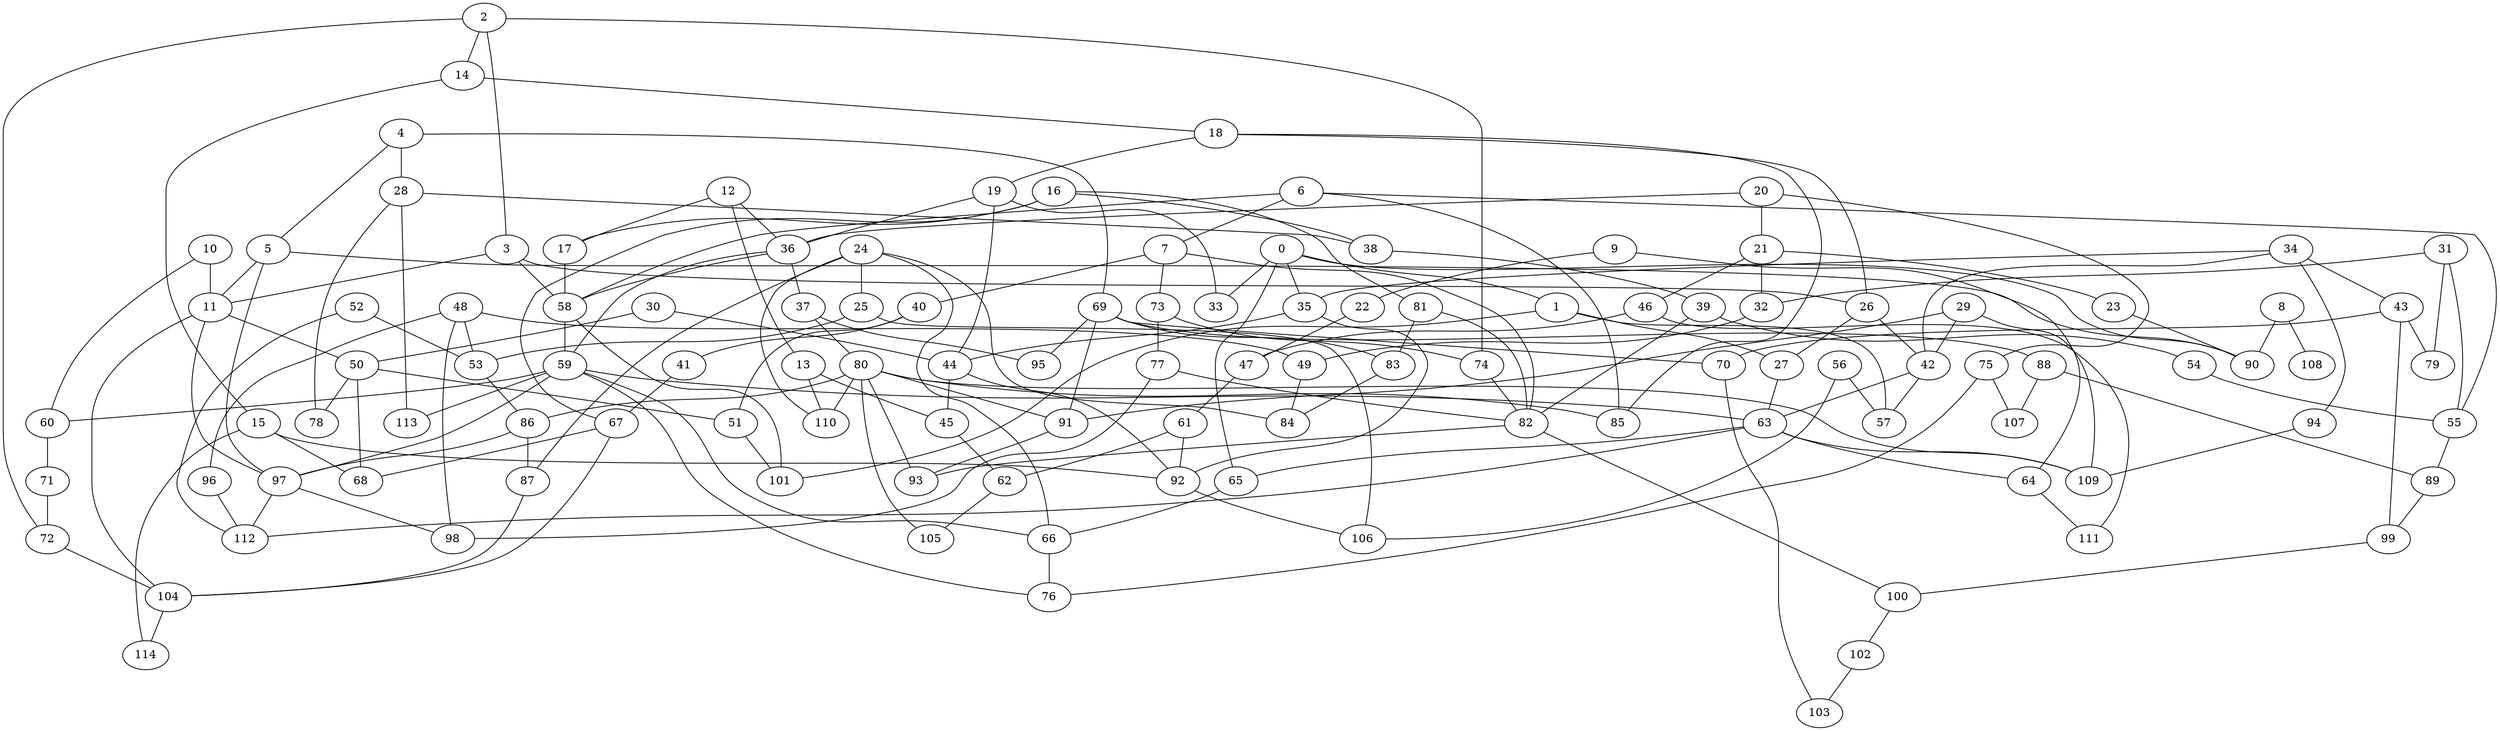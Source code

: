 graph {
	0 -- 1
	0 -- 33
	0 -- 35
	0 -- 65
	0 -- 90
	1 -- 27
	1 -- 57
	1 -- 101
	2 -- 3
	2 -- 14
	2 -- 72
	2 -- 74
	3 -- 11
	3 -- 26
	3 -- 58
	4 -- 5
	4 -- 28
	4 -- 69
	5 -- 11
	5 -- 90
	5 -- 97
	6 -- 7
	6 -- 55
	6 -- 58
	6 -- 85
	7 -- 40
	7 -- 73
	7 -- 82
	8 -- 90
	8 -- 108
	9 -- 22
	9 -- 64
	10 -- 11
	10 -- 60
	11 -- 50
	11 -- 97
	11 -- 104
	12 -- 13
	12 -- 17
	12 -- 36
	13 -- 45
	13 -- 110
	14 -- 15
	14 -- 18
	15 -- 68
	15 -- 92
	15 -- 114
	16 -- 17
	16 -- 38
	16 -- 67
	16 -- 81
	17 -- 58
	18 -- 19
	18 -- 26
	18 -- 85
	19 -- 33
	19 -- 36
	19 -- 44
	20 -- 21
	20 -- 36
	20 -- 75
	21 -- 23
	21 -- 32
	21 -- 46
	22 -- 47
	23 -- 90
	24 -- 25
	24 -- 66
	24 -- 84
	24 -- 87
	24 -- 110
	25 -- 53
	25 -- 106
	26 -- 27
	26 -- 42
	27 -- 63
	28 -- 38
	28 -- 78
	28 -- 113
	29 -- 42
	29 -- 91
	29 -- 109
	30 -- 44
	30 -- 50
	31 -- 32
	31 -- 55
	31 -- 79
	32 -- 49
	34 -- 35
	34 -- 42
	34 -- 43
	34 -- 94
	35 -- 44
	35 -- 92
	36 -- 37
	36 -- 58
	36 -- 59
	37 -- 80
	37 -- 95
	38 -- 39
	39 -- 54
	39 -- 82
	40 -- 41
	40 -- 51
	41 -- 67
	42 -- 57
	42 -- 63
	43 -- 70
	43 -- 79
	43 -- 99
	44 -- 45
	44 -- 92
	45 -- 62
	46 -- 47
	46 -- 111
	47 -- 61
	48 -- 49
	48 -- 53
	48 -- 96
	48 -- 98
	49 -- 84
	50 -- 51
	50 -- 68
	50 -- 78
	51 -- 101
	52 -- 53
	52 -- 112
	53 -- 86
	54 -- 55
	55 -- 89
	56 -- 57
	56 -- 106
	58 -- 59
	58 -- 101
	59 -- 60
	59 -- 63
	59 -- 66
	59 -- 76
	59 -- 97
	59 -- 113
	60 -- 71
	61 -- 62
	61 -- 92
	62 -- 105
	63 -- 64
	63 -- 65
	63 -- 109
	63 -- 112
	64 -- 111
	65 -- 66
	66 -- 76
	67 -- 68
	67 -- 104
	69 -- 70
	69 -- 83
	69 -- 88
	69 -- 91
	69 -- 95
	70 -- 103
	71 -- 72
	72 -- 104
	73 -- 74
	73 -- 77
	74 -- 82
	75 -- 76
	75 -- 107
	77 -- 82
	77 -- 98
	80 -- 85
	80 -- 86
	80 -- 91
	80 -- 93
	80 -- 105
	80 -- 109
	80 -- 110
	81 -- 82
	81 -- 83
	82 -- 93
	82 -- 100
	83 -- 84
	86 -- 87
	86 -- 97
	87 -- 104
	88 -- 89
	88 -- 107
	89 -- 99
	91 -- 93
	92 -- 106
	94 -- 109
	96 -- 112
	97 -- 98
	97 -- 112
	99 -- 100
	100 -- 102
	102 -- 103
	104 -- 114
}
